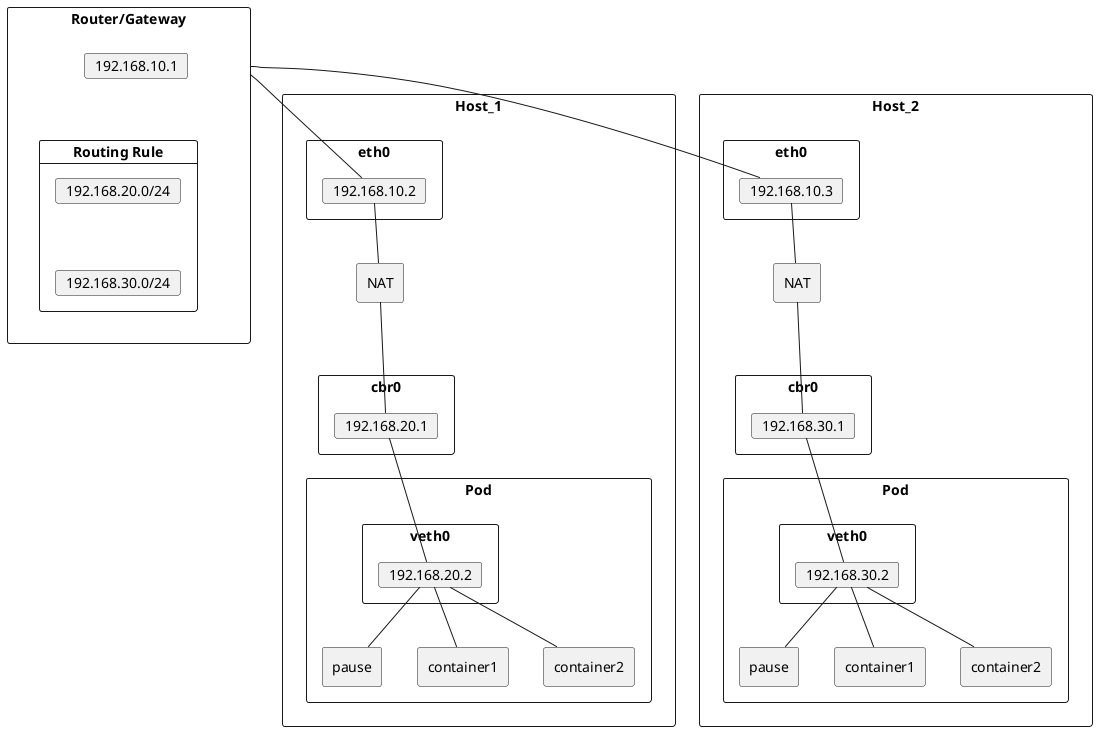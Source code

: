 @startuml

rectangle "Router/Gateway" as rg {
 card "192.168.10.1" as rg_ip
 card "Routing Rule" as rg_routing_rule {
 	card "192.168.20.0/24" as rule_1
 	card "192.168.30.0/24" as rule_2

 	rule_1 -[hidden]d- rule_2
 }

 rg_ip -[hidden]d- rule_1
 rg_ip -[hidden]d- rule_2
}

rectangle "Host_1" as host1 {
	rectangle "eth0" as host1_eth0 {
		card "192.168.10.2" as host1_eth0_ip
	}

	rectangle "NAT" as host1_nat

	rectangle "cbr0" as host1_cbr0 {
		card "192.168.20.1" as host1_cbr0_ip
	}

	rectangle "Pod" as pod1 {
		rectangle "veth0" as pod1_veth0 {
			card "192.168.20.2" as pod1_veth0_ip
		}

		rectangle "pause" as pod1_pause
		rectangle "container1" as pod1_container1
		rectangle "container2" as pod1_container2
	}

	host1_eth0_ip -- host1_nat
	host1_nat -- host1_cbr0_ip
	host1_cbr0_ip -- pod1_veth0_ip
	pod1_veth0_ip -- pod1_pause
	pod1_veth0_ip -- pod1_container1
	pod1_veth0_ip -- pod1_container2
}
rectangle "Host_2" as host2 {
	rectangle "eth0" as host2_eth0 {
		card "192.168.10.3" as host2_eth0_ip
	}

	rectangle "NAT" as host2_nat

	rectangle "cbr0" as host2_cbr0 {
		card "192.168.30.1" as host2_cbr0_ip
	}

	rectangle "Pod" as pod2 {
		rectangle "veth0" as pod2_veth0 {
			card "192.168.30.2" as pod2_veth0_ip
		}

		rectangle "pause" as pod2_pause
		rectangle "container1" as pod2_container1
		rectangle "container2" as pod2_container2
	}

	host2_eth0_ip -- host2_nat
	host2_nat -- host2_cbr0_ip
	host2_cbr0_ip -- pod2_veth0_ip
	pod2_veth0_ip -- pod2_pause
	pod2_veth0_ip -- pod2_container1
	pod2_veth0_ip -- pod2_container2
}

rg -d- host1_eth0_ip
rg -d- host2_eth0_ip


@enduml
